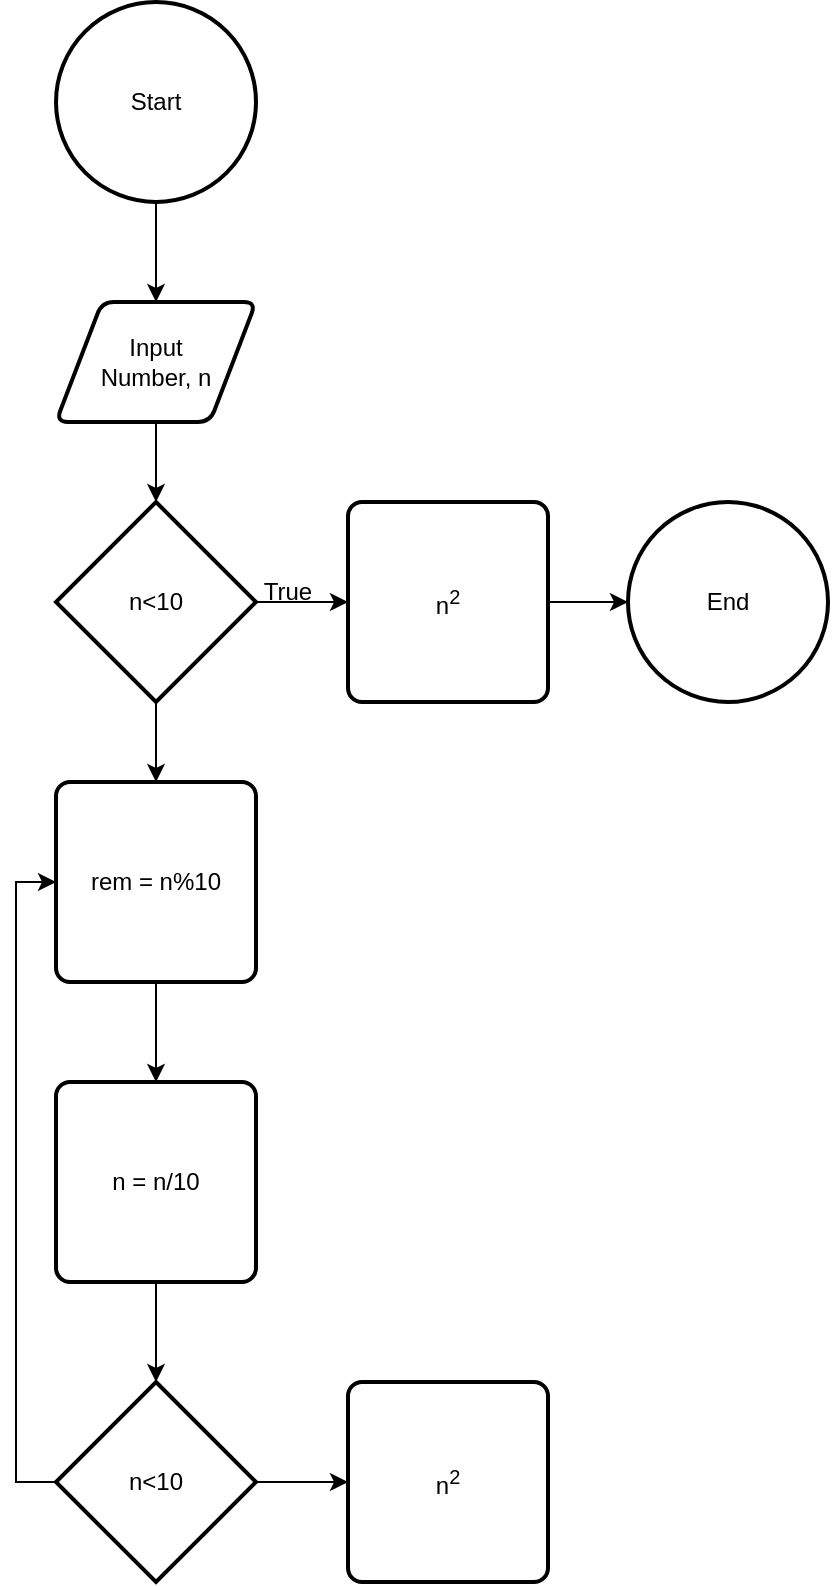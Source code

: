 <mxfile version="20.2.6" type="github">
  <diagram id="C5RBs43oDa-KdzZeNtuy" name="Page-1">
    <mxGraphModel dx="1208" dy="686" grid="1" gridSize="10" guides="1" tooltips="1" connect="1" arrows="1" fold="1" page="1" pageScale="1" pageWidth="827" pageHeight="1169" math="0" shadow="0">
      <root>
        <mxCell id="WIyWlLk6GJQsqaUBKTNV-0" />
        <mxCell id="WIyWlLk6GJQsqaUBKTNV-1" parent="WIyWlLk6GJQsqaUBKTNV-0" />
        <mxCell id="VHNv_6cauZghMQ68zozI-8" value="" style="edgeStyle=orthogonalEdgeStyle;rounded=0;orthogonalLoop=1;jettySize=auto;html=1;" edge="1" parent="WIyWlLk6GJQsqaUBKTNV-1" source="VHNv_6cauZghMQ68zozI-0" target="VHNv_6cauZghMQ68zozI-2">
          <mxGeometry relative="1" as="geometry" />
        </mxCell>
        <mxCell id="VHNv_6cauZghMQ68zozI-0" value="Start" style="strokeWidth=2;html=1;shape=mxgraph.flowchart.start_2;whiteSpace=wrap;" vertex="1" parent="WIyWlLk6GJQsqaUBKTNV-1">
          <mxGeometry x="364" y="10" width="100" height="100" as="geometry" />
        </mxCell>
        <mxCell id="VHNv_6cauZghMQ68zozI-9" value="" style="edgeStyle=orthogonalEdgeStyle;rounded=0;orthogonalLoop=1;jettySize=auto;html=1;" edge="1" parent="WIyWlLk6GJQsqaUBKTNV-1" source="VHNv_6cauZghMQ68zozI-2" target="VHNv_6cauZghMQ68zozI-3">
          <mxGeometry relative="1" as="geometry" />
        </mxCell>
        <mxCell id="VHNv_6cauZghMQ68zozI-2" value="Input&lt;br&gt;Number, n" style="shape=parallelogram;html=1;strokeWidth=2;perimeter=parallelogramPerimeter;whiteSpace=wrap;rounded=1;arcSize=12;size=0.23;" vertex="1" parent="WIyWlLk6GJQsqaUBKTNV-1">
          <mxGeometry x="364" y="160" width="100" height="60" as="geometry" />
        </mxCell>
        <mxCell id="VHNv_6cauZghMQ68zozI-11" value="" style="edgeStyle=orthogonalEdgeStyle;rounded=0;orthogonalLoop=1;jettySize=auto;html=1;" edge="1" parent="WIyWlLk6GJQsqaUBKTNV-1" source="VHNv_6cauZghMQ68zozI-3" target="VHNv_6cauZghMQ68zozI-10">
          <mxGeometry relative="1" as="geometry" />
        </mxCell>
        <mxCell id="VHNv_6cauZghMQ68zozI-16" value="" style="edgeStyle=orthogonalEdgeStyle;rounded=0;orthogonalLoop=1;jettySize=auto;html=1;" edge="1" parent="WIyWlLk6GJQsqaUBKTNV-1" source="VHNv_6cauZghMQ68zozI-3" target="VHNv_6cauZghMQ68zozI-15">
          <mxGeometry relative="1" as="geometry" />
        </mxCell>
        <mxCell id="VHNv_6cauZghMQ68zozI-3" value="n&amp;lt;10" style="strokeWidth=2;html=1;shape=mxgraph.flowchart.decision;whiteSpace=wrap;" vertex="1" parent="WIyWlLk6GJQsqaUBKTNV-1">
          <mxGeometry x="364" y="260" width="100" height="100" as="geometry" />
        </mxCell>
        <mxCell id="VHNv_6cauZghMQ68zozI-14" value="" style="edgeStyle=orthogonalEdgeStyle;rounded=0;orthogonalLoop=1;jettySize=auto;html=1;" edge="1" parent="WIyWlLk6GJQsqaUBKTNV-1" source="VHNv_6cauZghMQ68zozI-10" target="VHNv_6cauZghMQ68zozI-13">
          <mxGeometry relative="1" as="geometry" />
        </mxCell>
        <mxCell id="VHNv_6cauZghMQ68zozI-10" value="n&lt;sup&gt;2&lt;/sup&gt;" style="rounded=1;whiteSpace=wrap;html=1;absoluteArcSize=1;arcSize=14;strokeWidth=2;" vertex="1" parent="WIyWlLk6GJQsqaUBKTNV-1">
          <mxGeometry x="510" y="260" width="100" height="100" as="geometry" />
        </mxCell>
        <mxCell id="VHNv_6cauZghMQ68zozI-12" value="True" style="text;html=1;strokeColor=none;fillColor=none;align=center;verticalAlign=middle;whiteSpace=wrap;rounded=0;" vertex="1" parent="WIyWlLk6GJQsqaUBKTNV-1">
          <mxGeometry x="450" y="290" width="60" height="30" as="geometry" />
        </mxCell>
        <mxCell id="VHNv_6cauZghMQ68zozI-13" value="End" style="strokeWidth=2;html=1;shape=mxgraph.flowchart.start_2;whiteSpace=wrap;" vertex="1" parent="WIyWlLk6GJQsqaUBKTNV-1">
          <mxGeometry x="650" y="260" width="100" height="100" as="geometry" />
        </mxCell>
        <mxCell id="VHNv_6cauZghMQ68zozI-19" value="" style="edgeStyle=orthogonalEdgeStyle;rounded=0;orthogonalLoop=1;jettySize=auto;html=1;" edge="1" parent="WIyWlLk6GJQsqaUBKTNV-1" source="VHNv_6cauZghMQ68zozI-15" target="VHNv_6cauZghMQ68zozI-17">
          <mxGeometry relative="1" as="geometry" />
        </mxCell>
        <mxCell id="VHNv_6cauZghMQ68zozI-15" value="rem = n%10" style="rounded=1;whiteSpace=wrap;html=1;absoluteArcSize=1;arcSize=14;strokeWidth=2;" vertex="1" parent="WIyWlLk6GJQsqaUBKTNV-1">
          <mxGeometry x="364" y="400" width="100" height="100" as="geometry" />
        </mxCell>
        <mxCell id="VHNv_6cauZghMQ68zozI-20" value="" style="edgeStyle=orthogonalEdgeStyle;rounded=0;orthogonalLoop=1;jettySize=auto;html=1;" edge="1" parent="WIyWlLk6GJQsqaUBKTNV-1" source="VHNv_6cauZghMQ68zozI-17" target="VHNv_6cauZghMQ68zozI-18">
          <mxGeometry relative="1" as="geometry" />
        </mxCell>
        <mxCell id="VHNv_6cauZghMQ68zozI-17" value="n = n/10" style="rounded=1;whiteSpace=wrap;html=1;absoluteArcSize=1;arcSize=14;strokeWidth=2;" vertex="1" parent="WIyWlLk6GJQsqaUBKTNV-1">
          <mxGeometry x="364" y="550" width="100" height="100" as="geometry" />
        </mxCell>
        <mxCell id="VHNv_6cauZghMQ68zozI-22" value="" style="edgeStyle=orthogonalEdgeStyle;rounded=0;orthogonalLoop=1;jettySize=auto;html=1;" edge="1" parent="WIyWlLk6GJQsqaUBKTNV-1" source="VHNv_6cauZghMQ68zozI-18" target="VHNv_6cauZghMQ68zozI-21">
          <mxGeometry relative="1" as="geometry" />
        </mxCell>
        <mxCell id="VHNv_6cauZghMQ68zozI-24" style="edgeStyle=orthogonalEdgeStyle;rounded=0;orthogonalLoop=1;jettySize=auto;html=1;exitX=0;exitY=0.5;exitDx=0;exitDy=0;exitPerimeter=0;entryX=0;entryY=0.5;entryDx=0;entryDy=0;" edge="1" parent="WIyWlLk6GJQsqaUBKTNV-1" source="VHNv_6cauZghMQ68zozI-18" target="VHNv_6cauZghMQ68zozI-15">
          <mxGeometry relative="1" as="geometry" />
        </mxCell>
        <mxCell id="VHNv_6cauZghMQ68zozI-18" value="n&amp;lt;10" style="strokeWidth=2;html=1;shape=mxgraph.flowchart.decision;whiteSpace=wrap;" vertex="1" parent="WIyWlLk6GJQsqaUBKTNV-1">
          <mxGeometry x="364" y="700" width="100" height="100" as="geometry" />
        </mxCell>
        <mxCell id="VHNv_6cauZghMQ68zozI-21" value="n&lt;sup&gt;2&lt;/sup&gt;" style="rounded=1;whiteSpace=wrap;html=1;absoluteArcSize=1;arcSize=14;strokeWidth=2;" vertex="1" parent="WIyWlLk6GJQsqaUBKTNV-1">
          <mxGeometry x="510" y="700" width="100" height="100" as="geometry" />
        </mxCell>
      </root>
    </mxGraphModel>
  </diagram>
</mxfile>
